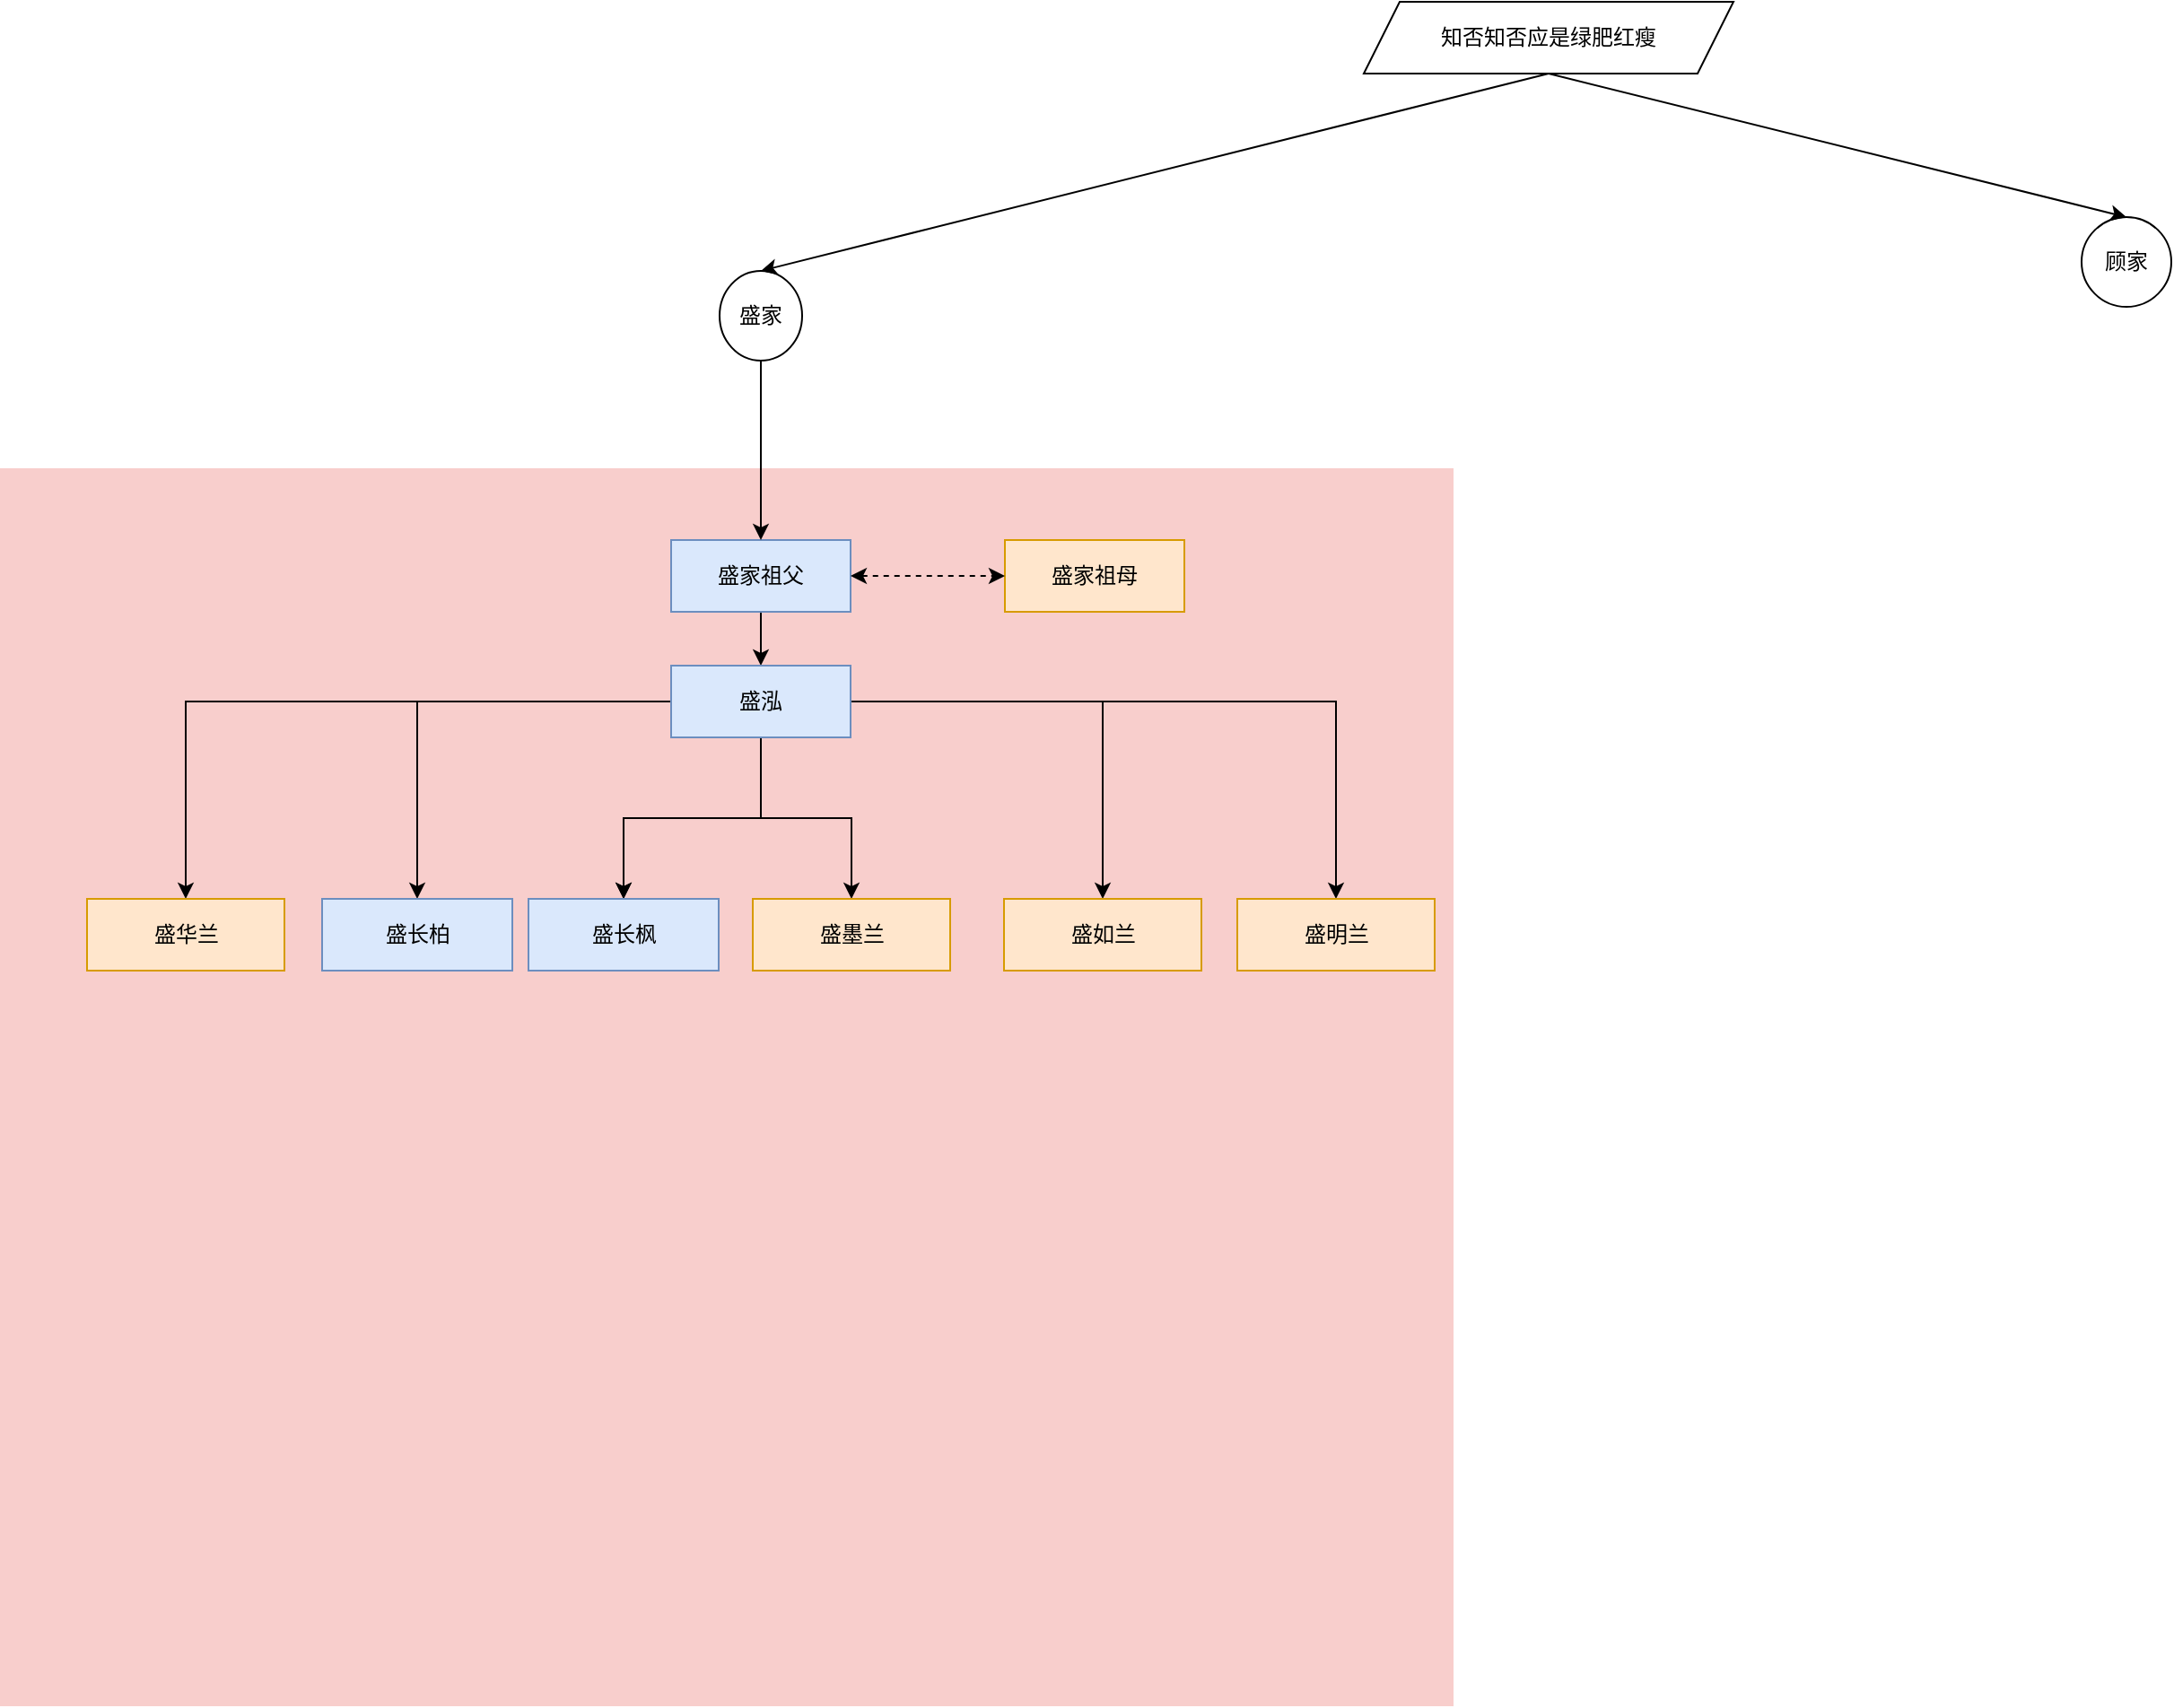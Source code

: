 <mxfile version="23.1.4" type="github">
  <diagram name="Page-1" id="e3a06f82-3646-2815-327d-82caf3d4e204">
    <mxGraphModel dx="1306" dy="2065" grid="1" gridSize="10" guides="1" tooltips="1" connect="1" arrows="1" fold="1" page="1" pageScale="1.5" pageWidth="1169" pageHeight="826" background="none" math="0" shadow="0">
      <root>
        <mxCell id="0" style=";html=1;" />
        <mxCell id="1" style=";html=1;" parent="0" />
        <mxCell id="qeWwrRHILzP10hV6NdzV-12" value="" style="whiteSpace=wrap;html=1;fillColor=#f8cecc;fontSize=14;strokeColor=none;verticalAlign=top;" vertex="1" parent="1">
          <mxGeometry x="230" y="-80" width="810" height="690" as="geometry" />
        </mxCell>
        <mxCell id="qeWwrRHILzP10hV6NdzV-42" value="" style="edgeStyle=orthogonalEdgeStyle;rounded=0;orthogonalLoop=1;jettySize=auto;html=1;" edge="1" parent="1" source="qeWwrRHILzP10hV6NdzV-14" target="qeWwrRHILzP10hV6NdzV-16">
          <mxGeometry relative="1" as="geometry" />
        </mxCell>
        <mxCell id="qeWwrRHILzP10hV6NdzV-14" value="盛家祖父" style="rounded=0;whiteSpace=wrap;html=1;fillColor=#dae8fc;strokeColor=#6c8ebf;" vertex="1" parent="1">
          <mxGeometry x="604" y="-40" width="100" height="40" as="geometry" />
        </mxCell>
        <mxCell id="qeWwrRHILzP10hV6NdzV-15" value="盛家祖母" style="rounded=0;whiteSpace=wrap;html=1;fillColor=#ffe6cc;strokeColor=#d79b00;" vertex="1" parent="1">
          <mxGeometry x="790" y="-40" width="100" height="40" as="geometry" />
        </mxCell>
        <mxCell id="qeWwrRHILzP10hV6NdzV-27" value="" style="edgeStyle=orthogonalEdgeStyle;rounded=0;orthogonalLoop=1;jettySize=auto;html=1;" edge="1" parent="1" source="qeWwrRHILzP10hV6NdzV-16" target="qeWwrRHILzP10hV6NdzV-26">
          <mxGeometry relative="1" as="geometry" />
        </mxCell>
        <mxCell id="qeWwrRHILzP10hV6NdzV-37" value="" style="edgeStyle=orthogonalEdgeStyle;rounded=0;orthogonalLoop=1;jettySize=auto;html=1;" edge="1" parent="1" source="qeWwrRHILzP10hV6NdzV-16" target="qeWwrRHILzP10hV6NdzV-36">
          <mxGeometry relative="1" as="geometry" />
        </mxCell>
        <mxCell id="qeWwrRHILzP10hV6NdzV-38" value="" style="edgeStyle=orthogonalEdgeStyle;rounded=0;orthogonalLoop=1;jettySize=auto;html=1;" edge="1" parent="1" source="qeWwrRHILzP10hV6NdzV-16" target="qeWwrRHILzP10hV6NdzV-36">
          <mxGeometry relative="1" as="geometry" />
        </mxCell>
        <mxCell id="qeWwrRHILzP10hV6NdzV-39" value="" style="edgeStyle=orthogonalEdgeStyle;rounded=0;orthogonalLoop=1;jettySize=auto;html=1;" edge="1" parent="1" source="qeWwrRHILzP10hV6NdzV-16" target="qeWwrRHILzP10hV6NdzV-32">
          <mxGeometry relative="1" as="geometry" />
        </mxCell>
        <mxCell id="qeWwrRHILzP10hV6NdzV-40" value="" style="edgeStyle=orthogonalEdgeStyle;rounded=0;orthogonalLoop=1;jettySize=auto;html=1;" edge="1" parent="1" source="qeWwrRHILzP10hV6NdzV-16" target="qeWwrRHILzP10hV6NdzV-28">
          <mxGeometry relative="1" as="geometry" />
        </mxCell>
        <mxCell id="qeWwrRHILzP10hV6NdzV-41" value="" style="edgeStyle=orthogonalEdgeStyle;rounded=0;orthogonalLoop=1;jettySize=auto;html=1;" edge="1" parent="1" source="qeWwrRHILzP10hV6NdzV-16" target="qeWwrRHILzP10hV6NdzV-33">
          <mxGeometry relative="1" as="geometry" />
        </mxCell>
        <mxCell id="qeWwrRHILzP10hV6NdzV-43" value="" style="edgeStyle=orthogonalEdgeStyle;rounded=0;orthogonalLoop=1;jettySize=auto;html=1;" edge="1" parent="1" source="qeWwrRHILzP10hV6NdzV-16" target="qeWwrRHILzP10hV6NdzV-34">
          <mxGeometry relative="1" as="geometry" />
        </mxCell>
        <mxCell id="qeWwrRHILzP10hV6NdzV-16" value="盛泓" style="rounded=0;whiteSpace=wrap;html=1;fillColor=#dae8fc;strokeColor=#6c8ebf;" vertex="1" parent="1">
          <mxGeometry x="604" y="30" width="100" height="40" as="geometry" />
        </mxCell>
        <mxCell id="qeWwrRHILzP10hV6NdzV-18" value="顾家" style="ellipse;whiteSpace=wrap;html=1;aspect=fixed;" vertex="1" parent="1">
          <mxGeometry x="1390" y="-220" width="50" height="50" as="geometry" />
        </mxCell>
        <mxCell id="qeWwrRHILzP10hV6NdzV-19" value="知否知否应是绿肥红瘦" style="shape=parallelogram;perimeter=parallelogramPerimeter;whiteSpace=wrap;html=1;fixedSize=1;" vertex="1" parent="1">
          <mxGeometry x="990" y="-340" width="206" height="40" as="geometry" />
        </mxCell>
        <mxCell id="qeWwrRHILzP10hV6NdzV-20" value="盛家" style="ellipse;whiteSpace=wrap;html=1;" vertex="1" parent="1">
          <mxGeometry x="631" y="-190" width="46" height="50" as="geometry" />
        </mxCell>
        <mxCell id="qeWwrRHILzP10hV6NdzV-22" value="" style="endArrow=classic;html=1;rounded=0;exitX=0.5;exitY=1;exitDx=0;exitDy=0;entryX=0.5;entryY=0;entryDx=0;entryDy=0;" edge="1" parent="1" source="qeWwrRHILzP10hV6NdzV-19" target="qeWwrRHILzP10hV6NdzV-20">
          <mxGeometry width="50" height="50" relative="1" as="geometry">
            <mxPoint x="870" y="-330" as="sourcePoint" />
            <mxPoint x="920" y="-380" as="targetPoint" />
          </mxGeometry>
        </mxCell>
        <mxCell id="qeWwrRHILzP10hV6NdzV-23" value="" style="endArrow=classic;html=1;rounded=0;exitX=0.5;exitY=1;exitDx=0;exitDy=0;entryX=0.5;entryY=0;entryDx=0;entryDy=0;" edge="1" parent="1" source="qeWwrRHILzP10hV6NdzV-19" target="qeWwrRHILzP10hV6NdzV-18">
          <mxGeometry width="50" height="50" relative="1" as="geometry">
            <mxPoint x="887" y="-290" as="sourcePoint" />
            <mxPoint x="647" y="-180" as="targetPoint" />
          </mxGeometry>
        </mxCell>
        <mxCell id="qeWwrRHILzP10hV6NdzV-24" value="" style="endArrow=classic;html=1;rounded=0;exitX=0.5;exitY=1;exitDx=0;exitDy=0;" edge="1" parent="1" source="qeWwrRHILzP10hV6NdzV-20" target="qeWwrRHILzP10hV6NdzV-14">
          <mxGeometry width="50" height="50" relative="1" as="geometry">
            <mxPoint x="897" y="-280" as="sourcePoint" />
            <mxPoint x="657" y="-170" as="targetPoint" />
          </mxGeometry>
        </mxCell>
        <mxCell id="qeWwrRHILzP10hV6NdzV-25" value="" style="endArrow=classic;startArrow=classic;html=1;rounded=0;exitX=1;exitY=0.5;exitDx=0;exitDy=0;dashed=1;" edge="1" parent="1" source="qeWwrRHILzP10hV6NdzV-14" target="qeWwrRHILzP10hV6NdzV-15">
          <mxGeometry width="50" height="50" relative="1" as="geometry">
            <mxPoint x="730" y="120" as="sourcePoint" />
            <mxPoint x="780" y="70" as="targetPoint" />
          </mxGeometry>
        </mxCell>
        <mxCell id="qeWwrRHILzP10hV6NdzV-26" value="盛长柏" style="rounded=0;whiteSpace=wrap;html=1;fillColor=#dae8fc;strokeColor=#6c8ebf;" vertex="1" parent="1">
          <mxGeometry x="409.5" y="160" width="106" height="40" as="geometry" />
        </mxCell>
        <mxCell id="qeWwrRHILzP10hV6NdzV-28" value="盛如兰" style="whiteSpace=wrap;html=1;fillColor=#ffe6cc;strokeColor=#d79b00;rounded=0;" vertex="1" parent="1">
          <mxGeometry x="789.5" y="160" width="110" height="40" as="geometry" />
        </mxCell>
        <mxCell id="qeWwrRHILzP10hV6NdzV-32" value="盛墨兰" style="whiteSpace=wrap;html=1;fillColor=#ffe6cc;strokeColor=#d79b00;rounded=0;" vertex="1" parent="1">
          <mxGeometry x="649.5" y="160" width="110" height="40" as="geometry" />
        </mxCell>
        <mxCell id="qeWwrRHILzP10hV6NdzV-33" value="盛明兰" style="whiteSpace=wrap;html=1;fillColor=#ffe6cc;strokeColor=#d79b00;rounded=0;" vertex="1" parent="1">
          <mxGeometry x="919.5" y="160" width="110" height="40" as="geometry" />
        </mxCell>
        <mxCell id="qeWwrRHILzP10hV6NdzV-34" value="盛华兰" style="whiteSpace=wrap;html=1;fillColor=#ffe6cc;strokeColor=#d79b00;rounded=0;" vertex="1" parent="1">
          <mxGeometry x="278.5" y="160" width="110" height="40" as="geometry" />
        </mxCell>
        <mxCell id="qeWwrRHILzP10hV6NdzV-36" value="盛长枫" style="rounded=0;whiteSpace=wrap;html=1;fillColor=#dae8fc;strokeColor=#6c8ebf;" vertex="1" parent="1">
          <mxGeometry x="524.5" y="160" width="106" height="40" as="geometry" />
        </mxCell>
      </root>
    </mxGraphModel>
  </diagram>
</mxfile>
